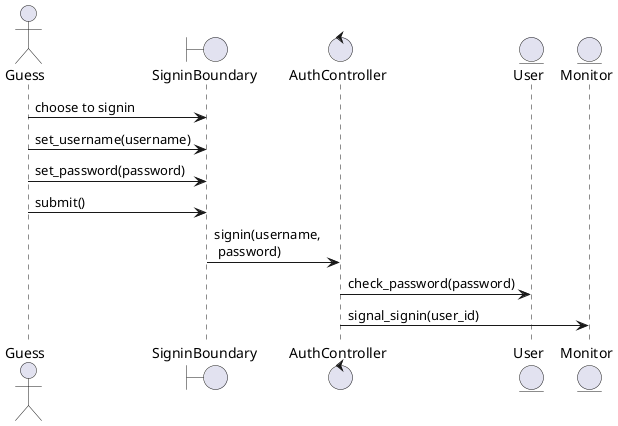 @startuml

actor Guess as A
boundary SigninBoundary as B
control AuthController as C
entity User
entity Monitor


A -> B: choose to signin
A -> B: set_username(username)
A -> B: set_password(password)
A -> B: submit()
B -> C: signin(username, \n password)
C -> User: check_password(password)
C -> Monitor: signal_signin(user_id)

@enduml